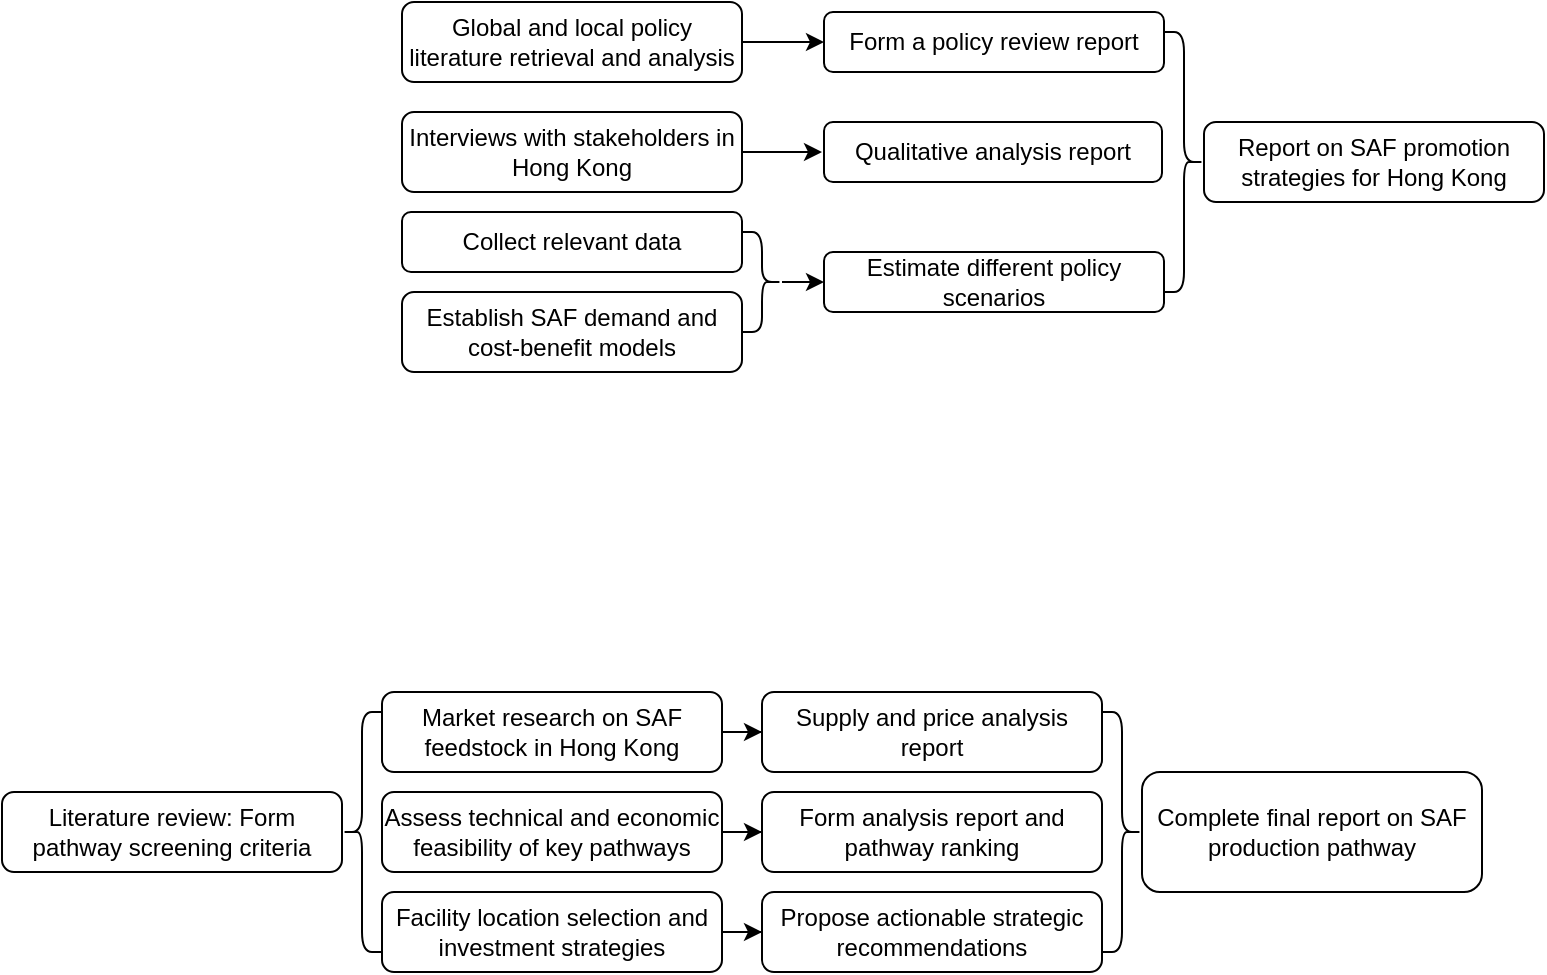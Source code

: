 <mxfile version="25.0.3">
  <diagram name="Page-1" id="F2fmTXUnS6H72QZp40Jt">
    <mxGraphModel dx="989" dy="565" grid="1" gridSize="10" guides="1" tooltips="1" connect="1" arrows="1" fold="1" page="1" pageScale="1" pageWidth="850" pageHeight="1100" math="0" shadow="0">
      <root>
        <mxCell id="0" />
        <mxCell id="1" parent="0" />
        <mxCell id="zcvoPzxGpFqEc6gYfrY5-14" style="edgeStyle=orthogonalEdgeStyle;rounded=0;orthogonalLoop=1;jettySize=auto;html=1;entryX=0;entryY=0.5;entryDx=0;entryDy=0;" edge="1" parent="1" source="zcvoPzxGpFqEc6gYfrY5-3" target="zcvoPzxGpFqEc6gYfrY5-10">
          <mxGeometry relative="1" as="geometry" />
        </mxCell>
        <mxCell id="zcvoPzxGpFqEc6gYfrY5-3" value="&lt;div&gt;Global and local policy literature retrieval and analysis&lt;/div&gt;" style="rounded=1;whiteSpace=wrap;html=1;" vertex="1" parent="1">
          <mxGeometry x="280" y="165" width="170" height="40" as="geometry" />
        </mxCell>
        <mxCell id="zcvoPzxGpFqEc6gYfrY5-13" style="edgeStyle=orthogonalEdgeStyle;rounded=0;orthogonalLoop=1;jettySize=auto;html=1;" edge="1" parent="1" source="zcvoPzxGpFqEc6gYfrY5-4">
          <mxGeometry relative="1" as="geometry">
            <mxPoint x="490" y="240" as="targetPoint" />
          </mxGeometry>
        </mxCell>
        <mxCell id="zcvoPzxGpFqEc6gYfrY5-4" value="Interviews with stakeholders in Hong Kong" style="rounded=1;whiteSpace=wrap;html=1;" vertex="1" parent="1">
          <mxGeometry x="280" y="220" width="170" height="40" as="geometry" />
        </mxCell>
        <mxCell id="zcvoPzxGpFqEc6gYfrY5-5" value="Collect relevant data" style="rounded=1;whiteSpace=wrap;html=1;" vertex="1" parent="1">
          <mxGeometry x="280" y="270" width="170" height="30" as="geometry" />
        </mxCell>
        <mxCell id="zcvoPzxGpFqEc6gYfrY5-6" value="Establish SAF demand and cost-benefit models" style="rounded=1;whiteSpace=wrap;html=1;" vertex="1" parent="1">
          <mxGeometry x="280" y="310" width="170" height="40" as="geometry" />
        </mxCell>
        <mxCell id="zcvoPzxGpFqEc6gYfrY5-7" value="Estimate different policy scenarios" style="rounded=1;whiteSpace=wrap;html=1;" vertex="1" parent="1">
          <mxGeometry x="491" y="290" width="170" height="30" as="geometry" />
        </mxCell>
        <mxCell id="zcvoPzxGpFqEc6gYfrY5-9" style="edgeStyle=orthogonalEdgeStyle;rounded=0;orthogonalLoop=1;jettySize=auto;html=1;" edge="1" parent="1" source="zcvoPzxGpFqEc6gYfrY5-8" target="zcvoPzxGpFqEc6gYfrY5-7">
          <mxGeometry relative="1" as="geometry" />
        </mxCell>
        <mxCell id="zcvoPzxGpFqEc6gYfrY5-8" value="" style="shape=curlyBracket;whiteSpace=wrap;html=1;rounded=1;flipH=1;labelPosition=right;verticalLabelPosition=middle;align=left;verticalAlign=middle;" vertex="1" parent="1">
          <mxGeometry x="450" y="280" width="20" height="50" as="geometry" />
        </mxCell>
        <mxCell id="zcvoPzxGpFqEc6gYfrY5-10" value="Form a policy review report" style="rounded=1;whiteSpace=wrap;html=1;" vertex="1" parent="1">
          <mxGeometry x="491" y="170" width="170" height="30" as="geometry" />
        </mxCell>
        <mxCell id="zcvoPzxGpFqEc6gYfrY5-11" value="Qualitative analysis report" style="rounded=1;whiteSpace=wrap;html=1;" vertex="1" parent="1">
          <mxGeometry x="491" y="225" width="169" height="30" as="geometry" />
        </mxCell>
        <mxCell id="zcvoPzxGpFqEc6gYfrY5-12" value="Report on SAF promotion strategies for Hong Kong" style="rounded=1;whiteSpace=wrap;html=1;" vertex="1" parent="1">
          <mxGeometry x="681" y="225" width="170" height="40" as="geometry" />
        </mxCell>
        <mxCell id="zcvoPzxGpFqEc6gYfrY5-15" value="" style="shape=curlyBracket;whiteSpace=wrap;html=1;rounded=1;flipH=1;labelPosition=right;verticalLabelPosition=middle;align=left;verticalAlign=middle;size=0.5;" vertex="1" parent="1">
          <mxGeometry x="661" y="180" width="20" height="130" as="geometry" />
        </mxCell>
        <mxCell id="zcvoPzxGpFqEc6gYfrY5-16" value="Literature review: Form pathway screening criteria" style="rounded=1;whiteSpace=wrap;html=1;" vertex="1" parent="1">
          <mxGeometry x="80" y="560" width="170" height="40" as="geometry" />
        </mxCell>
        <mxCell id="zcvoPzxGpFqEc6gYfrY5-28" style="edgeStyle=orthogonalEdgeStyle;rounded=0;orthogonalLoop=1;jettySize=auto;html=1;entryX=0;entryY=0.5;entryDx=0;entryDy=0;" edge="1" parent="1" source="zcvoPzxGpFqEc6gYfrY5-17" target="zcvoPzxGpFqEc6gYfrY5-21">
          <mxGeometry relative="1" as="geometry" />
        </mxCell>
        <mxCell id="zcvoPzxGpFqEc6gYfrY5-17" value="Market research on SAF feedstock in Hong Kong" style="rounded=1;whiteSpace=wrap;html=1;" vertex="1" parent="1">
          <mxGeometry x="270" y="510" width="170" height="40" as="geometry" />
        </mxCell>
        <mxCell id="zcvoPzxGpFqEc6gYfrY5-29" style="edgeStyle=orthogonalEdgeStyle;rounded=0;orthogonalLoop=1;jettySize=auto;html=1;entryX=0;entryY=0.5;entryDx=0;entryDy=0;" edge="1" parent="1" source="zcvoPzxGpFqEc6gYfrY5-18" target="zcvoPzxGpFqEc6gYfrY5-22">
          <mxGeometry relative="1" as="geometry" />
        </mxCell>
        <mxCell id="zcvoPzxGpFqEc6gYfrY5-18" value="Assess technical and economic feasibility of key pathways" style="rounded=1;whiteSpace=wrap;html=1;" vertex="1" parent="1">
          <mxGeometry x="270" y="560" width="170" height="40" as="geometry" />
        </mxCell>
        <mxCell id="zcvoPzxGpFqEc6gYfrY5-27" value="" style="edgeStyle=orthogonalEdgeStyle;rounded=0;orthogonalLoop=1;jettySize=auto;html=1;" edge="1" parent="1" source="zcvoPzxGpFqEc6gYfrY5-19" target="zcvoPzxGpFqEc6gYfrY5-23">
          <mxGeometry relative="1" as="geometry" />
        </mxCell>
        <mxCell id="zcvoPzxGpFqEc6gYfrY5-19" value="Facility location selection and investment strategies" style="rounded=1;whiteSpace=wrap;html=1;" vertex="1" parent="1">
          <mxGeometry x="270" y="610" width="170" height="40" as="geometry" />
        </mxCell>
        <mxCell id="zcvoPzxGpFqEc6gYfrY5-20" value="Complete final report on SAF production pathway" style="rounded=1;whiteSpace=wrap;html=1;" vertex="1" parent="1">
          <mxGeometry x="650" y="550" width="170" height="60" as="geometry" />
        </mxCell>
        <mxCell id="zcvoPzxGpFqEc6gYfrY5-21" value="Supply and price analysis report" style="rounded=1;whiteSpace=wrap;html=1;" vertex="1" parent="1">
          <mxGeometry x="460" y="510" width="170" height="40" as="geometry" />
        </mxCell>
        <mxCell id="zcvoPzxGpFqEc6gYfrY5-22" value="Form analysis report and pathway ranking" style="rounded=1;whiteSpace=wrap;html=1;" vertex="1" parent="1">
          <mxGeometry x="460" y="560" width="170" height="40" as="geometry" />
        </mxCell>
        <mxCell id="zcvoPzxGpFqEc6gYfrY5-23" value="Propose actionable strategic recommendations" style="rounded=1;whiteSpace=wrap;html=1;" vertex="1" parent="1">
          <mxGeometry x="460" y="610" width="170" height="40" as="geometry" />
        </mxCell>
        <mxCell id="zcvoPzxGpFqEc6gYfrY5-24" value="" style="shape=curlyBracket;whiteSpace=wrap;html=1;rounded=1;labelPosition=left;verticalLabelPosition=middle;align=right;verticalAlign=middle;" vertex="1" parent="1">
          <mxGeometry x="250" y="520" width="20" height="120" as="geometry" />
        </mxCell>
        <mxCell id="zcvoPzxGpFqEc6gYfrY5-30" value="" style="shape=curlyBracket;whiteSpace=wrap;html=1;rounded=1;flipH=1;labelPosition=right;verticalLabelPosition=middle;align=left;verticalAlign=middle;" vertex="1" parent="1">
          <mxGeometry x="630" y="520" width="20" height="120" as="geometry" />
        </mxCell>
      </root>
    </mxGraphModel>
  </diagram>
</mxfile>

